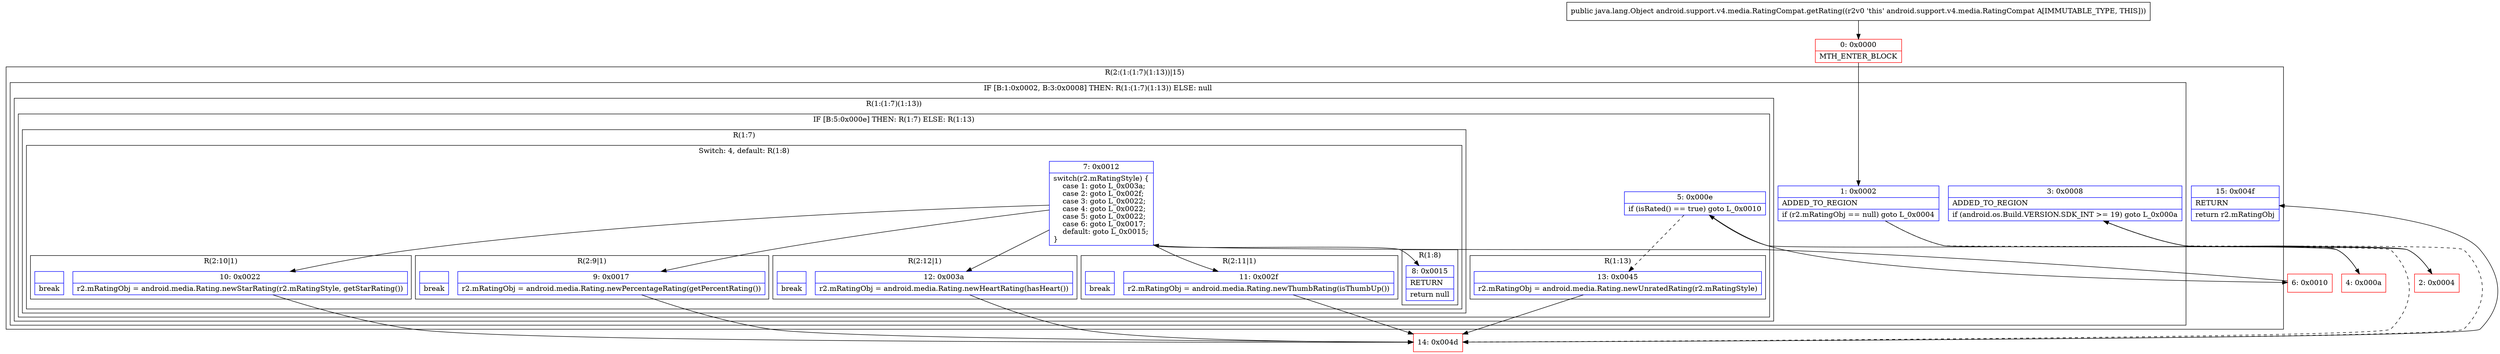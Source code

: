 digraph "CFG forandroid.support.v4.media.RatingCompat.getRating()Ljava\/lang\/Object;" {
subgraph cluster_Region_870735565 {
label = "R(2:(1:(1:7)(1:13))|15)";
node [shape=record,color=blue];
subgraph cluster_IfRegion_405820931 {
label = "IF [B:1:0x0002, B:3:0x0008] THEN: R(1:(1:7)(1:13)) ELSE: null";
node [shape=record,color=blue];
Node_1 [shape=record,label="{1\:\ 0x0002|ADDED_TO_REGION\l|if (r2.mRatingObj == null) goto L_0x0004\l}"];
Node_3 [shape=record,label="{3\:\ 0x0008|ADDED_TO_REGION\l|if (android.os.Build.VERSION.SDK_INT \>= 19) goto L_0x000a\l}"];
subgraph cluster_Region_981608847 {
label = "R(1:(1:7)(1:13))";
node [shape=record,color=blue];
subgraph cluster_IfRegion_1054890731 {
label = "IF [B:5:0x000e] THEN: R(1:7) ELSE: R(1:13)";
node [shape=record,color=blue];
Node_5 [shape=record,label="{5\:\ 0x000e|if (isRated() == true) goto L_0x0010\l}"];
subgraph cluster_Region_1072790476 {
label = "R(1:7)";
node [shape=record,color=blue];
subgraph cluster_SwitchRegion_636203647 {
label = "Switch: 4, default: R(1:8)";
node [shape=record,color=blue];
Node_7 [shape=record,label="{7\:\ 0x0012|switch(r2.mRatingStyle) \{\l    case 1: goto L_0x003a;\l    case 2: goto L_0x002f;\l    case 3: goto L_0x0022;\l    case 4: goto L_0x0022;\l    case 5: goto L_0x0022;\l    case 6: goto L_0x0017;\l    default: goto L_0x0015;\l\}\l}"];
subgraph cluster_Region_235813148 {
label = "R(2:12|1)";
node [shape=record,color=blue];
Node_12 [shape=record,label="{12\:\ 0x003a|r2.mRatingObj = android.media.Rating.newHeartRating(hasHeart())\l}"];
Node_InsnContainer_839195956 [shape=record,label="{|break\l}"];
}
subgraph cluster_Region_111034275 {
label = "R(2:11|1)";
node [shape=record,color=blue];
Node_11 [shape=record,label="{11\:\ 0x002f|r2.mRatingObj = android.media.Rating.newThumbRating(isThumbUp())\l}"];
Node_InsnContainer_2115898693 [shape=record,label="{|break\l}"];
}
subgraph cluster_Region_19336515 {
label = "R(2:10|1)";
node [shape=record,color=blue];
Node_10 [shape=record,label="{10\:\ 0x0022|r2.mRatingObj = android.media.Rating.newStarRating(r2.mRatingStyle, getStarRating())\l}"];
Node_InsnContainer_458317038 [shape=record,label="{|break\l}"];
}
subgraph cluster_Region_1824852736 {
label = "R(2:9|1)";
node [shape=record,color=blue];
Node_9 [shape=record,label="{9\:\ 0x0017|r2.mRatingObj = android.media.Rating.newPercentageRating(getPercentRating())\l}"];
Node_InsnContainer_1656707064 [shape=record,label="{|break\l}"];
}
subgraph cluster_Region_1540031481 {
label = "R(1:8)";
node [shape=record,color=blue];
Node_8 [shape=record,label="{8\:\ 0x0015|RETURN\l|return null\l}"];
}
}
}
subgraph cluster_Region_1248629314 {
label = "R(1:13)";
node [shape=record,color=blue];
Node_13 [shape=record,label="{13\:\ 0x0045|r2.mRatingObj = android.media.Rating.newUnratedRating(r2.mRatingStyle)\l}"];
}
}
}
}
Node_15 [shape=record,label="{15\:\ 0x004f|RETURN\l|return r2.mRatingObj\l}"];
}
Node_0 [shape=record,color=red,label="{0\:\ 0x0000|MTH_ENTER_BLOCK\l}"];
Node_2 [shape=record,color=red,label="{2\:\ 0x0004}"];
Node_4 [shape=record,color=red,label="{4\:\ 0x000a}"];
Node_6 [shape=record,color=red,label="{6\:\ 0x0010}"];
Node_14 [shape=record,color=red,label="{14\:\ 0x004d}"];
MethodNode[shape=record,label="{public java.lang.Object android.support.v4.media.RatingCompat.getRating((r2v0 'this' android.support.v4.media.RatingCompat A[IMMUTABLE_TYPE, THIS])) }"];
MethodNode -> Node_0;
Node_1 -> Node_2;
Node_1 -> Node_14[style=dashed];
Node_3 -> Node_4;
Node_3 -> Node_14[style=dashed];
Node_5 -> Node_6;
Node_5 -> Node_13[style=dashed];
Node_7 -> Node_8;
Node_7 -> Node_9;
Node_7 -> Node_10;
Node_7 -> Node_11;
Node_7 -> Node_12;
Node_12 -> Node_14;
Node_11 -> Node_14;
Node_10 -> Node_14;
Node_9 -> Node_14;
Node_13 -> Node_14;
Node_0 -> Node_1;
Node_2 -> Node_3;
Node_4 -> Node_5;
Node_6 -> Node_7;
Node_14 -> Node_15;
}

